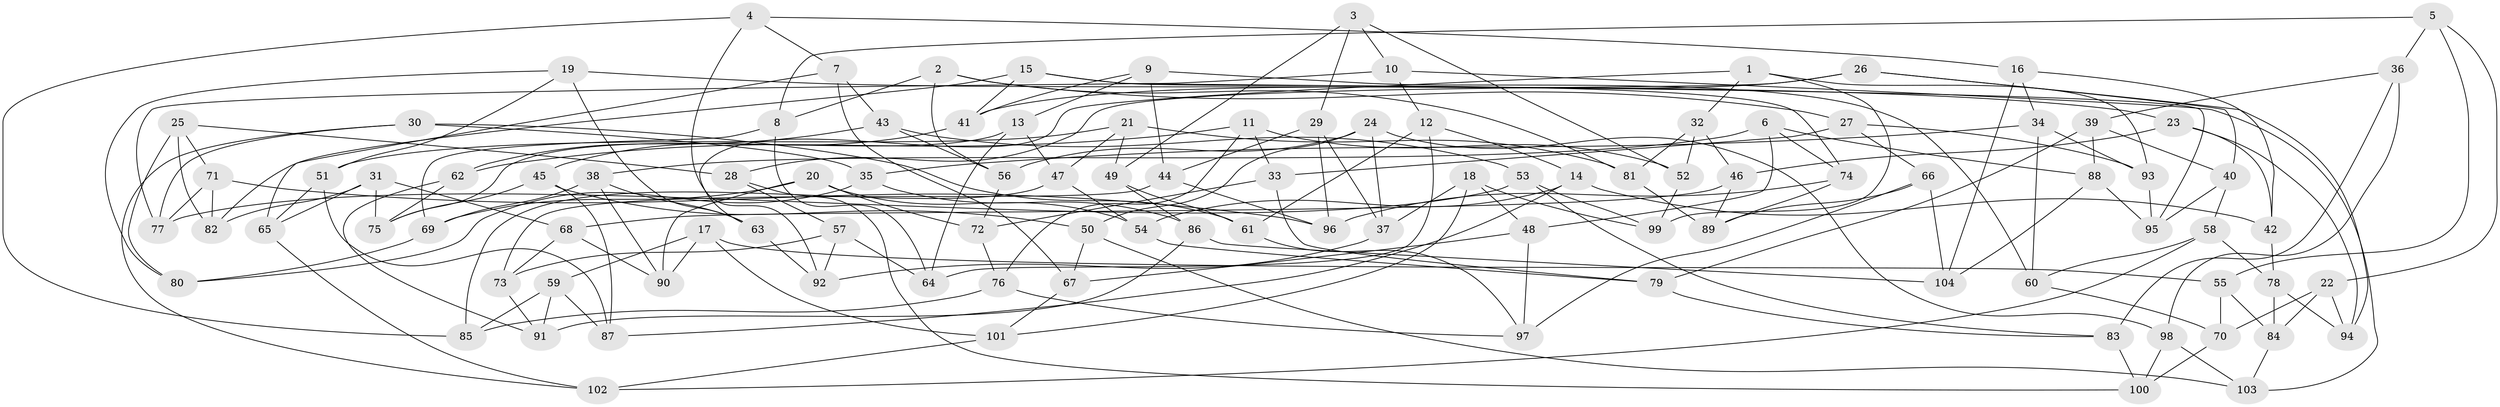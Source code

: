 // coarse degree distribution, {4: 0.7258064516129032, 5: 0.08064516129032258, 8: 0.03225806451612903, 3: 0.04838709677419355, 7: 0.016129032258064516, 9: 0.016129032258064516, 12: 0.03225806451612903, 10: 0.016129032258064516, 6: 0.03225806451612903}
// Generated by graph-tools (version 1.1) at 2025/02/03/04/25 22:02:41]
// undirected, 104 vertices, 208 edges
graph export_dot {
graph [start="1"]
  node [color=gray90,style=filled];
  1;
  2;
  3;
  4;
  5;
  6;
  7;
  8;
  9;
  10;
  11;
  12;
  13;
  14;
  15;
  16;
  17;
  18;
  19;
  20;
  21;
  22;
  23;
  24;
  25;
  26;
  27;
  28;
  29;
  30;
  31;
  32;
  33;
  34;
  35;
  36;
  37;
  38;
  39;
  40;
  41;
  42;
  43;
  44;
  45;
  46;
  47;
  48;
  49;
  50;
  51;
  52;
  53;
  54;
  55;
  56;
  57;
  58;
  59;
  60;
  61;
  62;
  63;
  64;
  65;
  66;
  67;
  68;
  69;
  70;
  71;
  72;
  73;
  74;
  75;
  76;
  77;
  78;
  79;
  80;
  81;
  82;
  83;
  84;
  85;
  86;
  87;
  88;
  89;
  90;
  91;
  92;
  93;
  94;
  95;
  96;
  97;
  98;
  99;
  100;
  101;
  102;
  103;
  104;
  1 -- 63;
  1 -- 99;
  1 -- 32;
  1 -- 93;
  2 -- 81;
  2 -- 27;
  2 -- 56;
  2 -- 8;
  3 -- 29;
  3 -- 10;
  3 -- 49;
  3 -- 52;
  4 -- 92;
  4 -- 16;
  4 -- 7;
  4 -- 85;
  5 -- 55;
  5 -- 36;
  5 -- 22;
  5 -- 8;
  6 -- 38;
  6 -- 88;
  6 -- 74;
  6 -- 48;
  7 -- 67;
  7 -- 65;
  7 -- 43;
  8 -- 64;
  8 -- 69;
  9 -- 13;
  9 -- 60;
  9 -- 41;
  9 -- 44;
  10 -- 103;
  10 -- 12;
  10 -- 77;
  11 -- 52;
  11 -- 62;
  11 -- 33;
  11 -- 76;
  12 -- 14;
  12 -- 64;
  12 -- 61;
  13 -- 75;
  13 -- 47;
  13 -- 64;
  14 -- 42;
  14 -- 87;
  14 -- 54;
  15 -- 95;
  15 -- 41;
  15 -- 74;
  15 -- 82;
  16 -- 34;
  16 -- 104;
  16 -- 42;
  17 -- 90;
  17 -- 101;
  17 -- 55;
  17 -- 59;
  18 -- 37;
  18 -- 101;
  18 -- 99;
  18 -- 48;
  19 -- 63;
  19 -- 51;
  19 -- 80;
  19 -- 23;
  20 -- 90;
  20 -- 54;
  20 -- 72;
  20 -- 69;
  21 -- 49;
  21 -- 51;
  21 -- 47;
  21 -- 81;
  22 -- 94;
  22 -- 84;
  22 -- 70;
  23 -- 42;
  23 -- 94;
  23 -- 46;
  24 -- 50;
  24 -- 37;
  24 -- 56;
  24 -- 98;
  25 -- 28;
  25 -- 80;
  25 -- 71;
  25 -- 82;
  26 -- 94;
  26 -- 41;
  26 -- 40;
  26 -- 28;
  27 -- 66;
  27 -- 33;
  27 -- 93;
  28 -- 100;
  28 -- 57;
  29 -- 96;
  29 -- 44;
  29 -- 37;
  30 -- 61;
  30 -- 77;
  30 -- 102;
  30 -- 35;
  31 -- 82;
  31 -- 75;
  31 -- 68;
  31 -- 65;
  32 -- 52;
  32 -- 81;
  32 -- 46;
  33 -- 79;
  33 -- 72;
  34 -- 93;
  34 -- 60;
  34 -- 35;
  35 -- 80;
  35 -- 86;
  36 -- 39;
  36 -- 83;
  36 -- 98;
  37 -- 92;
  38 -- 63;
  38 -- 90;
  38 -- 69;
  39 -- 79;
  39 -- 88;
  39 -- 40;
  40 -- 58;
  40 -- 95;
  41 -- 45;
  42 -- 78;
  43 -- 62;
  43 -- 53;
  43 -- 56;
  44 -- 96;
  44 -- 73;
  45 -- 87;
  45 -- 75;
  45 -- 50;
  46 -- 68;
  46 -- 89;
  47 -- 85;
  47 -- 54;
  48 -- 97;
  48 -- 67;
  49 -- 86;
  49 -- 61;
  50 -- 103;
  50 -- 67;
  51 -- 87;
  51 -- 65;
  52 -- 99;
  53 -- 83;
  53 -- 99;
  53 -- 77;
  54 -- 79;
  55 -- 70;
  55 -- 84;
  56 -- 72;
  57 -- 92;
  57 -- 64;
  57 -- 73;
  58 -- 78;
  58 -- 102;
  58 -- 60;
  59 -- 91;
  59 -- 85;
  59 -- 87;
  60 -- 70;
  61 -- 97;
  62 -- 75;
  62 -- 91;
  63 -- 92;
  65 -- 102;
  66 -- 89;
  66 -- 104;
  66 -- 97;
  67 -- 101;
  68 -- 90;
  68 -- 73;
  69 -- 80;
  70 -- 100;
  71 -- 82;
  71 -- 77;
  71 -- 96;
  72 -- 76;
  73 -- 91;
  74 -- 89;
  74 -- 96;
  76 -- 97;
  76 -- 85;
  78 -- 94;
  78 -- 84;
  79 -- 83;
  81 -- 89;
  83 -- 100;
  84 -- 103;
  86 -- 91;
  86 -- 104;
  88 -- 95;
  88 -- 104;
  93 -- 95;
  98 -- 103;
  98 -- 100;
  101 -- 102;
}
